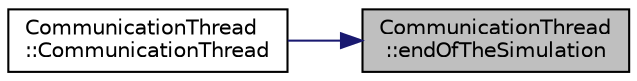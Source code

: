 digraph "CommunicationThread::endOfTheSimulation"
{
 // LATEX_PDF_SIZE
  edge [fontname="Helvetica",fontsize="10",labelfontname="Helvetica",labelfontsize="10"];
  node [fontname="Helvetica",fontsize="10",shape=record];
  rankdir="RL";
  Node1 [label="CommunicationThread\l::endOfTheSimulation",height=0.2,width=0.4,color="black", fillcolor="grey75", style="filled", fontcolor="black",tooltip=" "];
  Node1 -> Node2 [dir="back",color="midnightblue",fontsize="10",style="solid",fontname="Helvetica"];
  Node2 [label="CommunicationThread\l::CommunicationThread",height=0.2,width=0.4,color="black", fillcolor="white", style="filled",URL="$classCommunicationThread.html#a55cc7e54b9f091ba01eaf296563b26fc",tooltip=" "];
}

